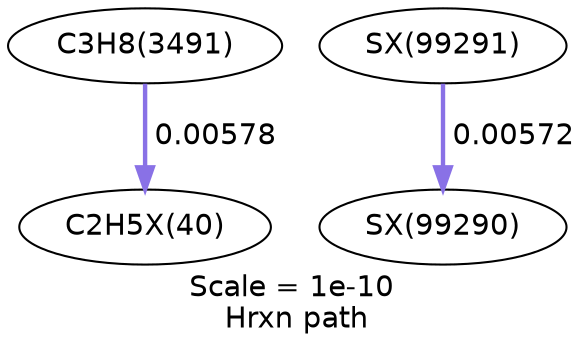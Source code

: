 digraph reaction_paths {
center=1;
s45 -> s72[fontname="Helvetica", style="setlinewidth(2.11)", arrowsize=1.05, color="0.7, 0.506, 0.9"
, label=" 0.00578"];
s278 -> s277[fontname="Helvetica", style="setlinewidth(2.1)", arrowsize=1.05, color="0.7, 0.506, 0.9"
, label=" 0.00572"];
s45 [ fontname="Helvetica", label="C3H8(3491)"];
s72 [ fontname="Helvetica", label="C2H5X(40)"];
s277 [ fontname="Helvetica", label="SX(99290)"];
s278 [ fontname="Helvetica", label="SX(99291)"];
 label = "Scale = 1e-10\l Hrxn path";
 fontname = "Helvetica";
}
